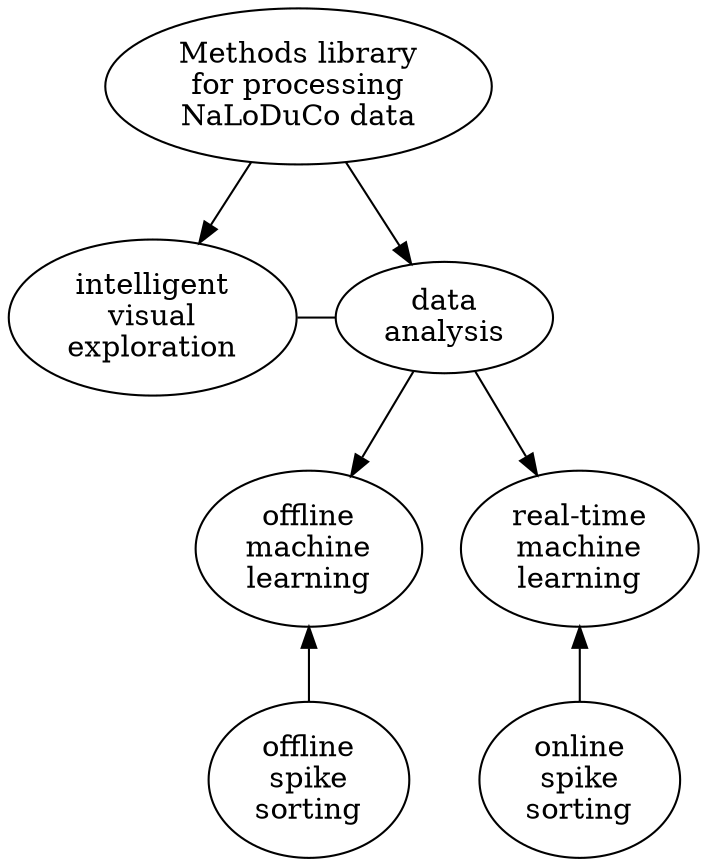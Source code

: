 digraph g {
  methodsLib [label=<<FONT COLOR="BLACK">Methods library<br/>for processing<br/>NaLoDuCo data</FONT>>];
  visualExploration [label=<<FONT COLOR="BLACK">intelligent<br/>visual<br/>exploration</FONT>>];
  dataAnalysis [label=<<FONT COLOR="BLACK">data<br/>analysis</FONT>>];
  offlineML [label=<<FONT COLOR="BLACK">offline<br/>machine<br/>learning</FONT>>];
  offlineSpikeSorting [label=<<FONT COLOR="BLACK">offline<br/>spike<br/>sorting</FONT>>];
  realTimeML [label=<<FONT COLOR="BLACK">real-time<br/>machine<br/>learning</FONT>>];
  onlineSpikeSorting [label=<<FONT COLOR="BLACK">online<br/>spike<br/>sorting</FONT>>];

  methodsLib -> visualExploration;
  methodsLib -> dataAnalysis;
  visualExploration -> dataAnalysis [dir=none];
  dataAnalysis -> offlineML;
  offlineSpikeSorting -> offlineML;
  dataAnalysis -> realTimeML;
  onlineSpikeSorting -> realTimeML;

  {rank=same; visualExploration; dataAnalysis;}
  {rank=sink; offlineSpikeSorting; onlineSpikeSorting;}
}
